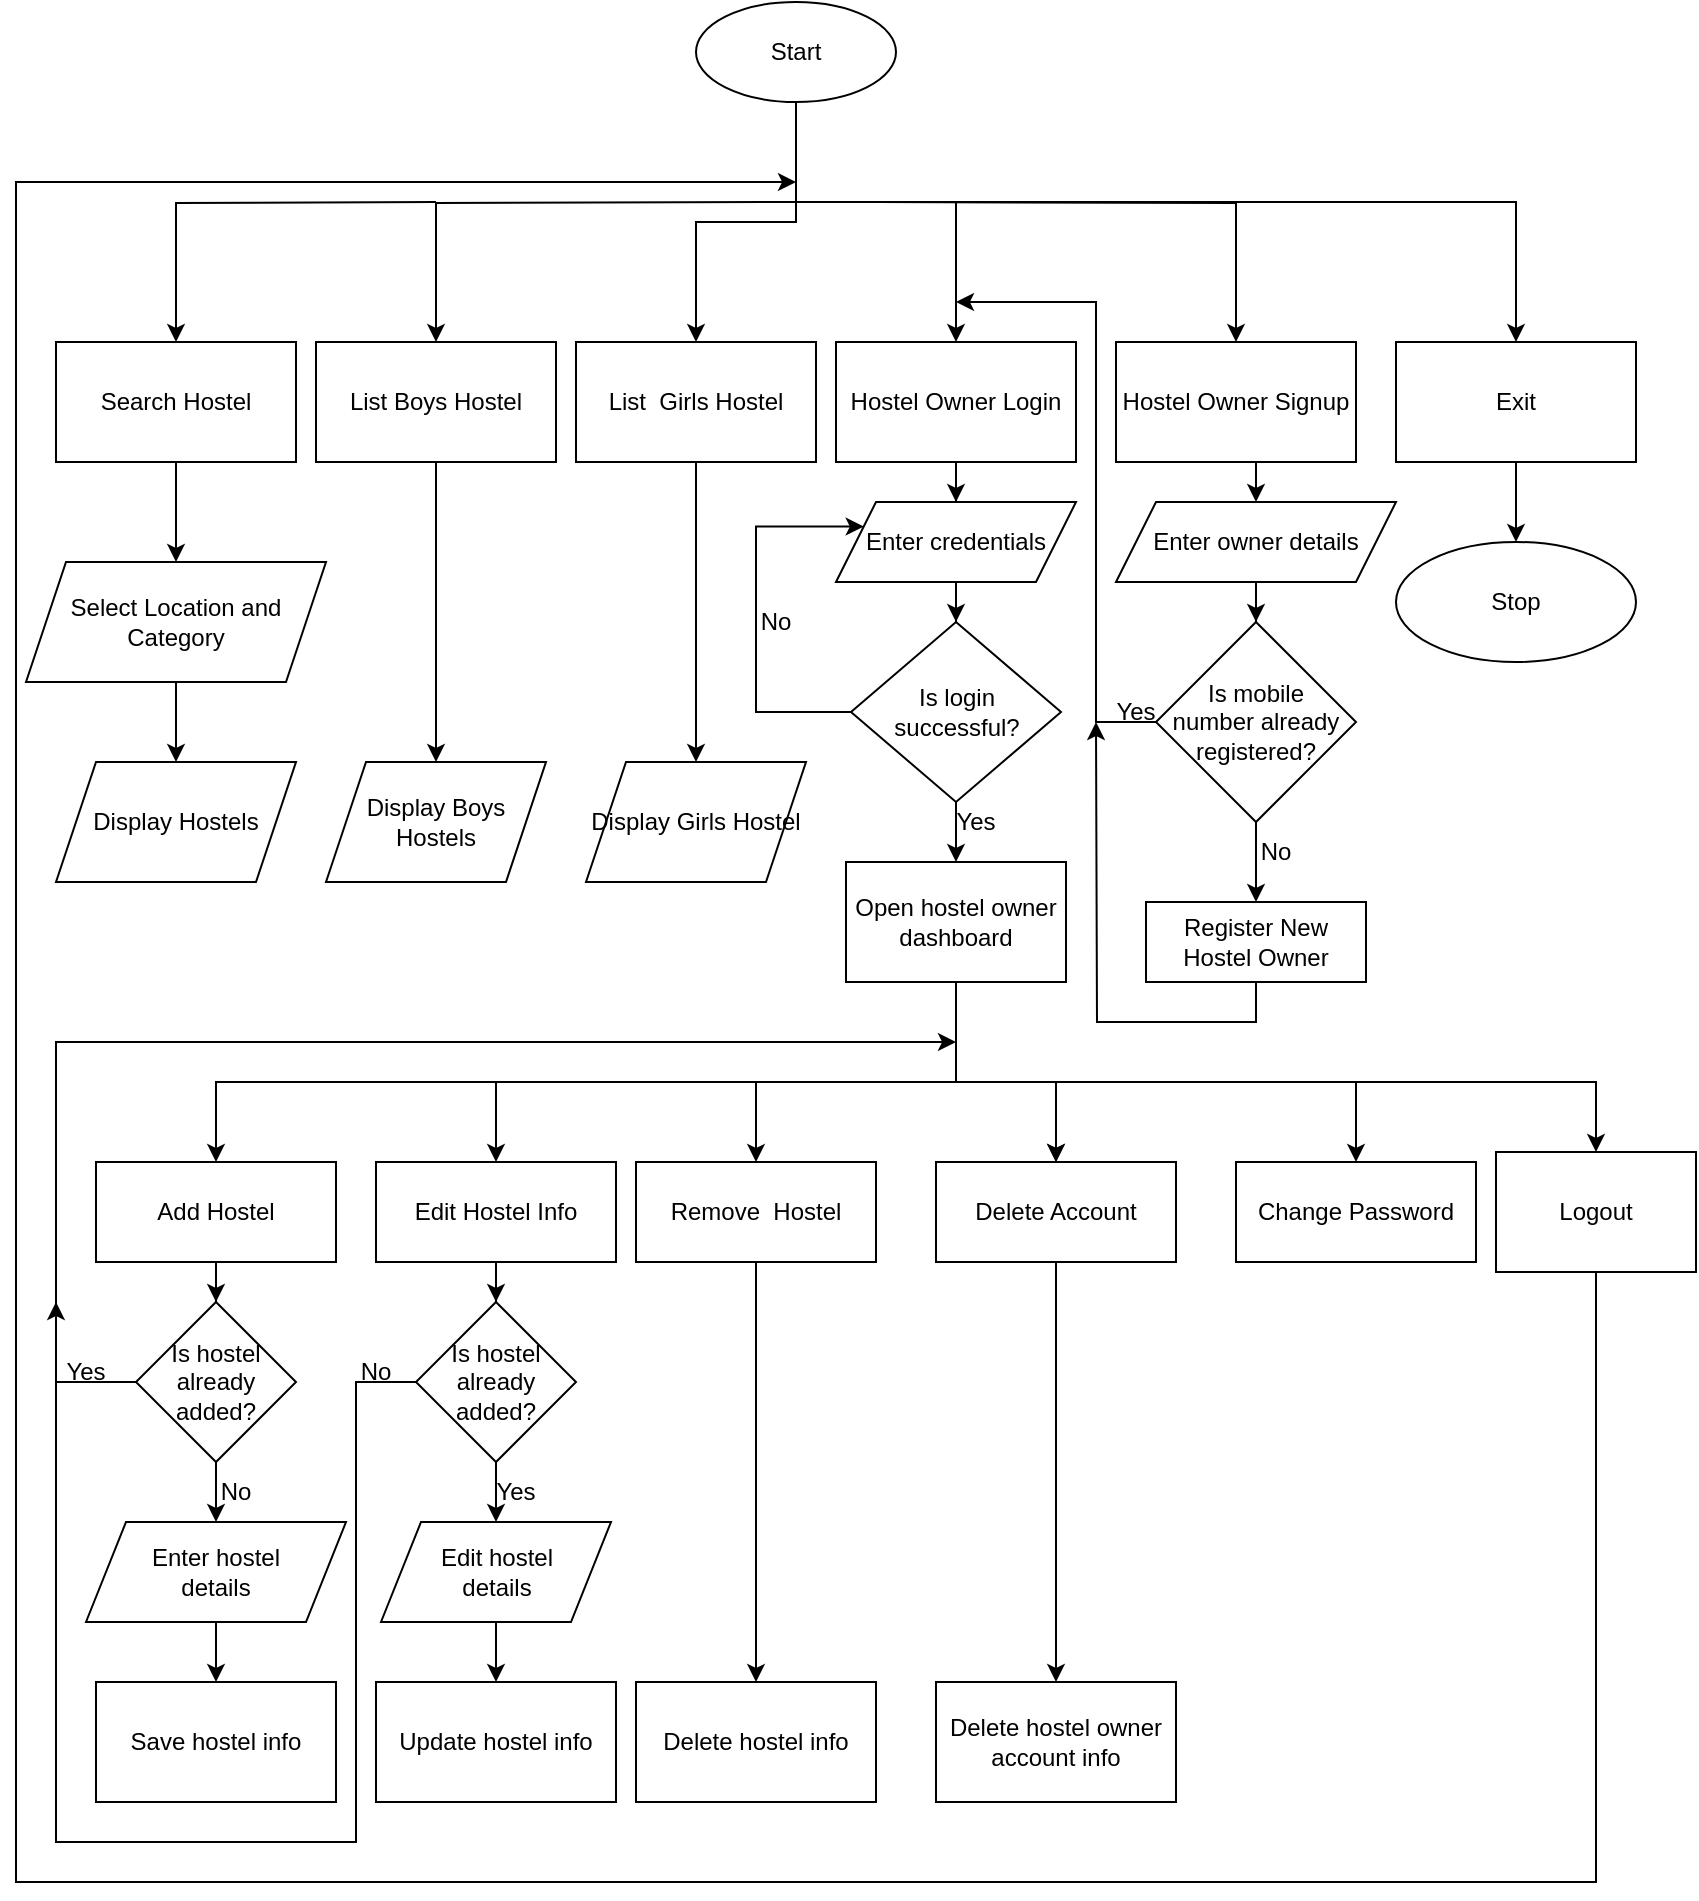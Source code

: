 <mxfile version="20.5.3" type="github">
  <diagram id="NmIjNJTSzSjQMbdbm22o" name="Page-1">
    <mxGraphModel dx="1375" dy="978" grid="1" gridSize="10" guides="1" tooltips="1" connect="1" arrows="1" fold="1" page="1" pageScale="1" pageWidth="850" pageHeight="1100" math="0" shadow="0">
      <root>
        <mxCell id="0" />
        <mxCell id="1" parent="0" />
        <mxCell id="_42NS034-aHSqMPIQZuR-17" value="" style="edgeStyle=orthogonalEdgeStyle;rounded=0;orthogonalLoop=1;jettySize=auto;html=1;" parent="1" target="_42NS034-aHSqMPIQZuR-16" edge="1">
          <mxGeometry relative="1" as="geometry">
            <mxPoint x="220" y="280" as="sourcePoint" />
          </mxGeometry>
        </mxCell>
        <mxCell id="_42NS034-aHSqMPIQZuR-19" value="" style="edgeStyle=orthogonalEdgeStyle;rounded=0;orthogonalLoop=1;jettySize=auto;html=1;" parent="1" target="_42NS034-aHSqMPIQZuR-18" edge="1">
          <mxGeometry relative="1" as="geometry">
            <mxPoint x="400" y="280" as="sourcePoint" />
          </mxGeometry>
        </mxCell>
        <mxCell id="_42NS034-aHSqMPIQZuR-22" value="" style="edgeStyle=orthogonalEdgeStyle;rounded=0;orthogonalLoop=1;jettySize=auto;html=1;" parent="1" source="_42NS034-aHSqMPIQZuR-15" target="_42NS034-aHSqMPIQZuR-21" edge="1">
          <mxGeometry relative="1" as="geometry" />
        </mxCell>
        <mxCell id="_42NS034-aHSqMPIQZuR-24" value="" style="edgeStyle=orthogonalEdgeStyle;rounded=0;orthogonalLoop=1;jettySize=auto;html=1;" parent="1" source="_42NS034-aHSqMPIQZuR-15" target="_42NS034-aHSqMPIQZuR-23" edge="1">
          <mxGeometry relative="1" as="geometry">
            <Array as="points">
              <mxPoint x="400" y="280" />
              <mxPoint x="480" y="280" />
            </Array>
          </mxGeometry>
        </mxCell>
        <mxCell id="_42NS034-aHSqMPIQZuR-26" value="" style="edgeStyle=orthogonalEdgeStyle;rounded=0;orthogonalLoop=1;jettySize=auto;html=1;" parent="1" target="_42NS034-aHSqMPIQZuR-25" edge="1">
          <mxGeometry relative="1" as="geometry">
            <mxPoint x="440" y="280" as="sourcePoint" />
          </mxGeometry>
        </mxCell>
        <mxCell id="_42NS034-aHSqMPIQZuR-28" value="" style="edgeStyle=orthogonalEdgeStyle;rounded=0;orthogonalLoop=1;jettySize=auto;html=1;" parent="1" source="_42NS034-aHSqMPIQZuR-15" target="_42NS034-aHSqMPIQZuR-27" edge="1">
          <mxGeometry relative="1" as="geometry">
            <Array as="points">
              <mxPoint x="400" y="280" />
              <mxPoint x="760" y="280" />
            </Array>
          </mxGeometry>
        </mxCell>
        <mxCell id="_42NS034-aHSqMPIQZuR-15" value="Start" style="ellipse;whiteSpace=wrap;html=1;" parent="1" vertex="1">
          <mxGeometry x="350" y="180" width="100" height="50" as="geometry" />
        </mxCell>
        <mxCell id="_42NS034-aHSqMPIQZuR-32" value="" style="edgeStyle=orthogonalEdgeStyle;rounded=0;orthogonalLoop=1;jettySize=auto;html=1;" parent="1" source="_42NS034-aHSqMPIQZuR-16" target="_42NS034-aHSqMPIQZuR-31" edge="1">
          <mxGeometry relative="1" as="geometry" />
        </mxCell>
        <mxCell id="_42NS034-aHSqMPIQZuR-16" value="Search Hostel" style="whiteSpace=wrap;html=1;" parent="1" vertex="1">
          <mxGeometry x="30" y="350" width="120" height="60" as="geometry" />
        </mxCell>
        <mxCell id="_42NS034-aHSqMPIQZuR-36" value="" style="edgeStyle=orthogonalEdgeStyle;rounded=0;orthogonalLoop=1;jettySize=auto;html=1;" parent="1" source="_42NS034-aHSqMPIQZuR-18" target="_42NS034-aHSqMPIQZuR-35" edge="1">
          <mxGeometry relative="1" as="geometry" />
        </mxCell>
        <mxCell id="_42NS034-aHSqMPIQZuR-18" value="List Boys Hostel" style="whiteSpace=wrap;html=1;" parent="1" vertex="1">
          <mxGeometry x="160" y="350" width="120" height="60" as="geometry" />
        </mxCell>
        <mxCell id="_42NS034-aHSqMPIQZuR-38" value="" style="edgeStyle=orthogonalEdgeStyle;rounded=0;orthogonalLoop=1;jettySize=auto;html=1;" parent="1" source="_42NS034-aHSqMPIQZuR-21" target="_42NS034-aHSqMPIQZuR-37" edge="1">
          <mxGeometry relative="1" as="geometry" />
        </mxCell>
        <mxCell id="_42NS034-aHSqMPIQZuR-21" value="List&amp;nbsp; Girls Hostel" style="whiteSpace=wrap;html=1;" parent="1" vertex="1">
          <mxGeometry x="290" y="350" width="120" height="60" as="geometry" />
        </mxCell>
        <mxCell id="_42NS034-aHSqMPIQZuR-44" value="" style="edgeStyle=orthogonalEdgeStyle;rounded=0;orthogonalLoop=1;jettySize=auto;html=1;" parent="1" source="_42NS034-aHSqMPIQZuR-23" target="_42NS034-aHSqMPIQZuR-43" edge="1">
          <mxGeometry relative="1" as="geometry" />
        </mxCell>
        <mxCell id="_42NS034-aHSqMPIQZuR-23" value="Hostel Owner Login" style="whiteSpace=wrap;html=1;" parent="1" vertex="1">
          <mxGeometry x="420" y="350" width="120" height="60" as="geometry" />
        </mxCell>
        <mxCell id="_42NS034-aHSqMPIQZuR-59" style="edgeStyle=orthogonalEdgeStyle;rounded=0;orthogonalLoop=1;jettySize=auto;html=1;exitX=0.5;exitY=1;exitDx=0;exitDy=0;entryX=0.5;entryY=0;entryDx=0;entryDy=0;" parent="1" source="_42NS034-aHSqMPIQZuR-25" target="_42NS034-aHSqMPIQZuR-51" edge="1">
          <mxGeometry relative="1" as="geometry" />
        </mxCell>
        <mxCell id="_42NS034-aHSqMPIQZuR-25" value="Hostel Owner Signup" style="whiteSpace=wrap;html=1;" parent="1" vertex="1">
          <mxGeometry x="560" y="350" width="120" height="60" as="geometry" />
        </mxCell>
        <mxCell id="xaYI_hU5satiTc6KXIvy-39" value="" style="edgeStyle=orthogonalEdgeStyle;rounded=0;orthogonalLoop=1;jettySize=auto;html=1;" edge="1" parent="1" source="_42NS034-aHSqMPIQZuR-27" target="xaYI_hU5satiTc6KXIvy-38">
          <mxGeometry relative="1" as="geometry" />
        </mxCell>
        <mxCell id="_42NS034-aHSqMPIQZuR-27" value="Exit" style="whiteSpace=wrap;html=1;" parent="1" vertex="1">
          <mxGeometry x="700" y="350" width="120" height="60" as="geometry" />
        </mxCell>
        <mxCell id="_42NS034-aHSqMPIQZuR-34" value="" style="edgeStyle=orthogonalEdgeStyle;rounded=0;orthogonalLoop=1;jettySize=auto;html=1;" parent="1" source="_42NS034-aHSqMPIQZuR-31" target="_42NS034-aHSqMPIQZuR-33" edge="1">
          <mxGeometry relative="1" as="geometry" />
        </mxCell>
        <mxCell id="_42NS034-aHSqMPIQZuR-31" value="Select Location and Category" style="shape=parallelogram;perimeter=parallelogramPerimeter;whiteSpace=wrap;html=1;fixedSize=1;" parent="1" vertex="1">
          <mxGeometry x="15" y="460" width="150" height="60" as="geometry" />
        </mxCell>
        <mxCell id="_42NS034-aHSqMPIQZuR-33" value="Display Hostels" style="shape=parallelogram;perimeter=parallelogramPerimeter;whiteSpace=wrap;html=1;fixedSize=1;" parent="1" vertex="1">
          <mxGeometry x="30" y="560" width="120" height="60" as="geometry" />
        </mxCell>
        <mxCell id="_42NS034-aHSqMPIQZuR-35" value="Display Boys Hostels" style="shape=parallelogram;perimeter=parallelogramPerimeter;whiteSpace=wrap;html=1;fixedSize=1;" parent="1" vertex="1">
          <mxGeometry x="165" y="560" width="110" height="60" as="geometry" />
        </mxCell>
        <mxCell id="_42NS034-aHSqMPIQZuR-37" value="Display Girls Hostel" style="shape=parallelogram;perimeter=parallelogramPerimeter;whiteSpace=wrap;html=1;fixedSize=1;" parent="1" vertex="1">
          <mxGeometry x="295" y="560" width="110" height="60" as="geometry" />
        </mxCell>
        <mxCell id="_42NS034-aHSqMPIQZuR-46" value="" style="edgeStyle=orthogonalEdgeStyle;rounded=0;orthogonalLoop=1;jettySize=auto;html=1;" parent="1" source="_42NS034-aHSqMPIQZuR-41" target="_42NS034-aHSqMPIQZuR-45" edge="1">
          <mxGeometry relative="1" as="geometry" />
        </mxCell>
        <mxCell id="_42NS034-aHSqMPIQZuR-48" style="edgeStyle=orthogonalEdgeStyle;rounded=0;orthogonalLoop=1;jettySize=auto;html=1;entryX=0;entryY=0.25;entryDx=0;entryDy=0;" parent="1" source="_42NS034-aHSqMPIQZuR-41" target="_42NS034-aHSqMPIQZuR-43" edge="1">
          <mxGeometry relative="1" as="geometry">
            <mxPoint x="390.0" y="440" as="targetPoint" />
            <Array as="points">
              <mxPoint x="380" y="535" />
              <mxPoint x="380" y="442" />
            </Array>
          </mxGeometry>
        </mxCell>
        <mxCell id="_42NS034-aHSqMPIQZuR-41" value="Is login successful?" style="rhombus;whiteSpace=wrap;html=1;" parent="1" vertex="1">
          <mxGeometry x="427.5" y="490" width="105" height="90" as="geometry" />
        </mxCell>
        <mxCell id="_42NS034-aHSqMPIQZuR-47" value="" style="edgeStyle=orthogonalEdgeStyle;rounded=0;orthogonalLoop=1;jettySize=auto;html=1;" parent="1" source="_42NS034-aHSqMPIQZuR-43" target="_42NS034-aHSqMPIQZuR-41" edge="1">
          <mxGeometry relative="1" as="geometry" />
        </mxCell>
        <mxCell id="_42NS034-aHSqMPIQZuR-43" value="Enter credentials" style="shape=parallelogram;perimeter=parallelogramPerimeter;whiteSpace=wrap;html=1;fixedSize=1;" parent="1" vertex="1">
          <mxGeometry x="420" y="430" width="120" height="40" as="geometry" />
        </mxCell>
        <mxCell id="_42NS034-aHSqMPIQZuR-69" value="" style="edgeStyle=orthogonalEdgeStyle;rounded=0;orthogonalLoop=1;jettySize=auto;html=1;entryX=0.5;entryY=0;entryDx=0;entryDy=0;" parent="1" source="_42NS034-aHSqMPIQZuR-45" target="_42NS034-aHSqMPIQZuR-74" edge="1">
          <mxGeometry relative="1" as="geometry">
            <mxPoint x="230" y="750" as="targetPoint" />
            <Array as="points">
              <mxPoint x="480" y="720" />
              <mxPoint x="110" y="720" />
            </Array>
          </mxGeometry>
        </mxCell>
        <mxCell id="_42NS034-aHSqMPIQZuR-72" value="" style="edgeStyle=orthogonalEdgeStyle;rounded=0;orthogonalLoop=1;jettySize=auto;html=1;" parent="1" source="_42NS034-aHSqMPIQZuR-45" target="_42NS034-aHSqMPIQZuR-71" edge="1">
          <mxGeometry relative="1" as="geometry">
            <Array as="points">
              <mxPoint x="480" y="720" />
              <mxPoint x="380" y="720" />
            </Array>
          </mxGeometry>
        </mxCell>
        <mxCell id="_42NS034-aHSqMPIQZuR-76" style="edgeStyle=orthogonalEdgeStyle;rounded=0;orthogonalLoop=1;jettySize=auto;html=1;entryX=0.5;entryY=0;entryDx=0;entryDy=0;" parent="1" source="_42NS034-aHSqMPIQZuR-45" target="_42NS034-aHSqMPIQZuR-75" edge="1">
          <mxGeometry relative="1" as="geometry">
            <Array as="points">
              <mxPoint x="480" y="720" />
              <mxPoint x="530" y="720" />
            </Array>
          </mxGeometry>
        </mxCell>
        <mxCell id="_42NS034-aHSqMPIQZuR-80" value="" style="edgeStyle=orthogonalEdgeStyle;rounded=0;orthogonalLoop=1;jettySize=auto;html=1;" parent="1" source="_42NS034-aHSqMPIQZuR-45" target="_42NS034-aHSqMPIQZuR-79" edge="1">
          <mxGeometry relative="1" as="geometry">
            <Array as="points">
              <mxPoint x="480" y="720" />
              <mxPoint x="680" y="720" />
            </Array>
          </mxGeometry>
        </mxCell>
        <mxCell id="xaYI_hU5satiTc6KXIvy-7" value="" style="edgeStyle=orthogonalEdgeStyle;rounded=0;orthogonalLoop=1;jettySize=auto;html=1;" edge="1" parent="1" source="_42NS034-aHSqMPIQZuR-45" target="xaYI_hU5satiTc6KXIvy-6">
          <mxGeometry relative="1" as="geometry">
            <Array as="points">
              <mxPoint x="480" y="720" />
              <mxPoint x="250" y="720" />
            </Array>
          </mxGeometry>
        </mxCell>
        <mxCell id="xaYI_hU5satiTc6KXIvy-34" value="" style="edgeStyle=orthogonalEdgeStyle;rounded=0;orthogonalLoop=1;jettySize=auto;html=1;" edge="1" parent="1" source="_42NS034-aHSqMPIQZuR-45" target="_42NS034-aHSqMPIQZuR-75">
          <mxGeometry relative="1" as="geometry">
            <Array as="points">
              <mxPoint x="480" y="720" />
              <mxPoint x="530" y="720" />
            </Array>
          </mxGeometry>
        </mxCell>
        <mxCell id="xaYI_hU5satiTc6KXIvy-36" value="" style="edgeStyle=orthogonalEdgeStyle;rounded=0;orthogonalLoop=1;jettySize=auto;html=1;" edge="1" parent="1" source="_42NS034-aHSqMPIQZuR-45" target="xaYI_hU5satiTc6KXIvy-35">
          <mxGeometry relative="1" as="geometry">
            <Array as="points">
              <mxPoint x="480" y="720" />
              <mxPoint x="800" y="720" />
            </Array>
          </mxGeometry>
        </mxCell>
        <mxCell id="_42NS034-aHSqMPIQZuR-45" value="Open hostel owner dashboard" style="whiteSpace=wrap;html=1;" parent="1" vertex="1">
          <mxGeometry x="425" y="610" width="110" height="60" as="geometry" />
        </mxCell>
        <mxCell id="_42NS034-aHSqMPIQZuR-49" value="Yes" style="text;html=1;strokeColor=none;fillColor=none;align=center;verticalAlign=middle;whiteSpace=wrap;rounded=0;" parent="1" vertex="1">
          <mxGeometry x="460" y="575" width="60" height="30" as="geometry" />
        </mxCell>
        <mxCell id="_42NS034-aHSqMPIQZuR-50" value="No" style="text;html=1;strokeColor=none;fillColor=none;align=center;verticalAlign=middle;whiteSpace=wrap;rounded=0;" parent="1" vertex="1">
          <mxGeometry x="360" y="475" width="60" height="30" as="geometry" />
        </mxCell>
        <mxCell id="_42NS034-aHSqMPIQZuR-54" value="" style="edgeStyle=orthogonalEdgeStyle;rounded=0;orthogonalLoop=1;jettySize=auto;html=1;" parent="1" source="_42NS034-aHSqMPIQZuR-51" target="_42NS034-aHSqMPIQZuR-53" edge="1">
          <mxGeometry relative="1" as="geometry" />
        </mxCell>
        <mxCell id="_42NS034-aHSqMPIQZuR-51" value="Enter owner details" style="shape=parallelogram;perimeter=parallelogramPerimeter;whiteSpace=wrap;html=1;fixedSize=1;" parent="1" vertex="1">
          <mxGeometry x="560" y="430" width="140" height="40" as="geometry" />
        </mxCell>
        <mxCell id="_42NS034-aHSqMPIQZuR-60" style="edgeStyle=orthogonalEdgeStyle;rounded=0;orthogonalLoop=1;jettySize=auto;html=1;" parent="1" source="_42NS034-aHSqMPIQZuR-53" edge="1">
          <mxGeometry relative="1" as="geometry">
            <mxPoint x="480" y="330" as="targetPoint" />
            <Array as="points">
              <mxPoint x="550" y="540" />
              <mxPoint x="550" y="330" />
            </Array>
          </mxGeometry>
        </mxCell>
        <mxCell id="_42NS034-aHSqMPIQZuR-62" style="edgeStyle=orthogonalEdgeStyle;rounded=0;orthogonalLoop=1;jettySize=auto;html=1;exitX=0.5;exitY=1;exitDx=0;exitDy=0;" parent="1" source="_42NS034-aHSqMPIQZuR-53" edge="1">
          <mxGeometry relative="1" as="geometry">
            <mxPoint x="630" y="630" as="targetPoint" />
          </mxGeometry>
        </mxCell>
        <mxCell id="_42NS034-aHSqMPIQZuR-53" value="Is mobile&lt;br&gt;number already registered?" style="rhombus;whiteSpace=wrap;html=1;" parent="1" vertex="1">
          <mxGeometry x="580" y="490" width="100" height="100" as="geometry" />
        </mxCell>
        <mxCell id="_42NS034-aHSqMPIQZuR-61" value="Yes" style="text;html=1;strokeColor=none;fillColor=none;align=center;verticalAlign=middle;whiteSpace=wrap;rounded=0;" parent="1" vertex="1">
          <mxGeometry x="540" y="520" width="60" height="30" as="geometry" />
        </mxCell>
        <mxCell id="_42NS034-aHSqMPIQZuR-63" value="No" style="text;html=1;strokeColor=none;fillColor=none;align=center;verticalAlign=middle;whiteSpace=wrap;rounded=0;" parent="1" vertex="1">
          <mxGeometry x="610" y="590" width="60" height="30" as="geometry" />
        </mxCell>
        <mxCell id="_42NS034-aHSqMPIQZuR-66" style="edgeStyle=orthogonalEdgeStyle;rounded=0;orthogonalLoop=1;jettySize=auto;html=1;exitX=0.5;exitY=1;exitDx=0;exitDy=0;" parent="1" source="_42NS034-aHSqMPIQZuR-64" edge="1">
          <mxGeometry relative="1" as="geometry">
            <mxPoint x="550" y="540" as="targetPoint" />
          </mxGeometry>
        </mxCell>
        <mxCell id="_42NS034-aHSqMPIQZuR-64" value="Register New Hostel Owner" style="whiteSpace=wrap;html=1;" parent="1" vertex="1">
          <mxGeometry x="575" y="630" width="110" height="40" as="geometry" />
        </mxCell>
        <mxCell id="xaYI_hU5satiTc6KXIvy-29" value="" style="edgeStyle=orthogonalEdgeStyle;rounded=0;orthogonalLoop=1;jettySize=auto;html=1;" edge="1" parent="1" source="_42NS034-aHSqMPIQZuR-71" target="xaYI_hU5satiTc6KXIvy-28">
          <mxGeometry relative="1" as="geometry" />
        </mxCell>
        <mxCell id="_42NS034-aHSqMPIQZuR-71" value="Remove&amp;nbsp; Hostel" style="whiteSpace=wrap;html=1;" parent="1" vertex="1">
          <mxGeometry x="320" y="760" width="120" height="50" as="geometry" />
        </mxCell>
        <mxCell id="xaYI_hU5satiTc6KXIvy-10" value="" style="edgeStyle=orthogonalEdgeStyle;rounded=0;orthogonalLoop=1;jettySize=auto;html=1;" edge="1" parent="1" source="_42NS034-aHSqMPIQZuR-74" target="xaYI_hU5satiTc6KXIvy-9">
          <mxGeometry relative="1" as="geometry" />
        </mxCell>
        <mxCell id="_42NS034-aHSqMPIQZuR-74" value="Add Hostel" style="whiteSpace=wrap;html=1;" parent="1" vertex="1">
          <mxGeometry x="50" y="760" width="120" height="50" as="geometry" />
        </mxCell>
        <mxCell id="xaYI_hU5satiTc6KXIvy-31" value="" style="edgeStyle=orthogonalEdgeStyle;rounded=0;orthogonalLoop=1;jettySize=auto;html=1;" edge="1" parent="1" source="_42NS034-aHSqMPIQZuR-75" target="xaYI_hU5satiTc6KXIvy-30">
          <mxGeometry relative="1" as="geometry" />
        </mxCell>
        <mxCell id="_42NS034-aHSqMPIQZuR-75" value="Delete Account" style="whiteSpace=wrap;html=1;" parent="1" vertex="1">
          <mxGeometry x="470" y="760" width="120" height="50" as="geometry" />
        </mxCell>
        <mxCell id="_42NS034-aHSqMPIQZuR-79" value="Change Password" style="whiteSpace=wrap;html=1;" parent="1" vertex="1">
          <mxGeometry x="620" y="760" width="120" height="50" as="geometry" />
        </mxCell>
        <mxCell id="xaYI_hU5satiTc6KXIvy-4" value="" style="edgeStyle=orthogonalEdgeStyle;rounded=0;orthogonalLoop=1;jettySize=auto;html=1;" edge="1" parent="1" source="_42NS034-aHSqMPIQZuR-81" target="xaYI_hU5satiTc6KXIvy-3">
          <mxGeometry relative="1" as="geometry" />
        </mxCell>
        <mxCell id="_42NS034-aHSqMPIQZuR-81" value="Enter hostel &lt;br&gt;details" style="shape=parallelogram;perimeter=parallelogramPerimeter;whiteSpace=wrap;html=1;fixedSize=1;" parent="1" vertex="1">
          <mxGeometry x="45" y="940" width="130" height="50" as="geometry" />
        </mxCell>
        <mxCell id="xaYI_hU5satiTc6KXIvy-3" value="Save hostel info" style="whiteSpace=wrap;html=1;" vertex="1" parent="1">
          <mxGeometry x="50" y="1020" width="120" height="60" as="geometry" />
        </mxCell>
        <mxCell id="xaYI_hU5satiTc6KXIvy-16" value="" style="edgeStyle=orthogonalEdgeStyle;rounded=0;orthogonalLoop=1;jettySize=auto;html=1;" edge="1" parent="1" source="xaYI_hU5satiTc6KXIvy-6" target="xaYI_hU5satiTc6KXIvy-15">
          <mxGeometry relative="1" as="geometry" />
        </mxCell>
        <mxCell id="xaYI_hU5satiTc6KXIvy-6" value="Edit Hostel Info" style="whiteSpace=wrap;html=1;" vertex="1" parent="1">
          <mxGeometry x="190" y="760" width="120" height="50" as="geometry" />
        </mxCell>
        <mxCell id="xaYI_hU5satiTc6KXIvy-11" style="edgeStyle=orthogonalEdgeStyle;rounded=0;orthogonalLoop=1;jettySize=auto;html=1;entryX=0.5;entryY=0;entryDx=0;entryDy=0;" edge="1" parent="1" source="xaYI_hU5satiTc6KXIvy-9" target="_42NS034-aHSqMPIQZuR-81">
          <mxGeometry relative="1" as="geometry" />
        </mxCell>
        <mxCell id="xaYI_hU5satiTc6KXIvy-13" style="edgeStyle=orthogonalEdgeStyle;rounded=0;orthogonalLoop=1;jettySize=auto;html=1;" edge="1" parent="1" source="xaYI_hU5satiTc6KXIvy-9">
          <mxGeometry relative="1" as="geometry">
            <mxPoint x="480" y="700" as="targetPoint" />
            <Array as="points">
              <mxPoint x="30" y="870" />
              <mxPoint x="30" y="700" />
            </Array>
          </mxGeometry>
        </mxCell>
        <mxCell id="xaYI_hU5satiTc6KXIvy-9" value="Is hostel already added?" style="rhombus;whiteSpace=wrap;html=1;" vertex="1" parent="1">
          <mxGeometry x="70" y="830" width="80" height="80" as="geometry" />
        </mxCell>
        <mxCell id="xaYI_hU5satiTc6KXIvy-12" value="No" style="text;html=1;strokeColor=none;fillColor=none;align=center;verticalAlign=middle;whiteSpace=wrap;rounded=0;" vertex="1" parent="1">
          <mxGeometry x="90" y="910" width="60" height="30" as="geometry" />
        </mxCell>
        <mxCell id="xaYI_hU5satiTc6KXIvy-14" value="Yes" style="text;html=1;strokeColor=none;fillColor=none;align=center;verticalAlign=middle;whiteSpace=wrap;rounded=0;" vertex="1" parent="1">
          <mxGeometry x="15" y="850" width="60" height="30" as="geometry" />
        </mxCell>
        <mxCell id="xaYI_hU5satiTc6KXIvy-21" style="edgeStyle=orthogonalEdgeStyle;rounded=0;orthogonalLoop=1;jettySize=auto;html=1;entryX=0.5;entryY=0;entryDx=0;entryDy=0;" edge="1" parent="1" source="xaYI_hU5satiTc6KXIvy-15" target="xaYI_hU5satiTc6KXIvy-19">
          <mxGeometry relative="1" as="geometry">
            <mxPoint x="250" y="970" as="targetPoint" />
          </mxGeometry>
        </mxCell>
        <mxCell id="xaYI_hU5satiTc6KXIvy-23" style="edgeStyle=orthogonalEdgeStyle;rounded=0;orthogonalLoop=1;jettySize=auto;html=1;exitX=0;exitY=0.5;exitDx=0;exitDy=0;" edge="1" parent="1" source="xaYI_hU5satiTc6KXIvy-15">
          <mxGeometry relative="1" as="geometry">
            <mxPoint x="30" y="830" as="targetPoint" />
            <Array as="points">
              <mxPoint x="180" y="870" />
              <mxPoint x="180" y="1100" />
              <mxPoint x="30" y="1100" />
            </Array>
          </mxGeometry>
        </mxCell>
        <mxCell id="xaYI_hU5satiTc6KXIvy-15" value="Is hostel already added?" style="rhombus;whiteSpace=wrap;html=1;" vertex="1" parent="1">
          <mxGeometry x="210" y="830" width="80" height="80" as="geometry" />
        </mxCell>
        <mxCell id="xaYI_hU5satiTc6KXIvy-27" value="" style="edgeStyle=orthogonalEdgeStyle;rounded=0;orthogonalLoop=1;jettySize=auto;html=1;" edge="1" parent="1" source="xaYI_hU5satiTc6KXIvy-19" target="xaYI_hU5satiTc6KXIvy-26">
          <mxGeometry relative="1" as="geometry" />
        </mxCell>
        <mxCell id="xaYI_hU5satiTc6KXIvy-19" value="Edit hostel &lt;br&gt;details" style="shape=parallelogram;perimeter=parallelogramPerimeter;whiteSpace=wrap;html=1;fixedSize=1;" vertex="1" parent="1">
          <mxGeometry x="192.5" y="940" width="115" height="50" as="geometry" />
        </mxCell>
        <mxCell id="xaYI_hU5satiTc6KXIvy-22" value="Yes" style="text;html=1;strokeColor=none;fillColor=none;align=center;verticalAlign=middle;whiteSpace=wrap;rounded=0;" vertex="1" parent="1">
          <mxGeometry x="230" y="910" width="60" height="30" as="geometry" />
        </mxCell>
        <mxCell id="xaYI_hU5satiTc6KXIvy-25" value="No" style="text;html=1;strokeColor=none;fillColor=none;align=center;verticalAlign=middle;whiteSpace=wrap;rounded=0;" vertex="1" parent="1">
          <mxGeometry x="160" y="850" width="60" height="30" as="geometry" />
        </mxCell>
        <mxCell id="xaYI_hU5satiTc6KXIvy-26" value="Update hostel info" style="whiteSpace=wrap;html=1;" vertex="1" parent="1">
          <mxGeometry x="190" y="1020" width="120" height="60" as="geometry" />
        </mxCell>
        <mxCell id="xaYI_hU5satiTc6KXIvy-28" value="Delete hostel info" style="whiteSpace=wrap;html=1;" vertex="1" parent="1">
          <mxGeometry x="320" y="1020" width="120" height="60" as="geometry" />
        </mxCell>
        <mxCell id="xaYI_hU5satiTc6KXIvy-30" value="Delete hostel owner account info" style="whiteSpace=wrap;html=1;" vertex="1" parent="1">
          <mxGeometry x="470" y="1020" width="120" height="60" as="geometry" />
        </mxCell>
        <mxCell id="xaYI_hU5satiTc6KXIvy-37" style="edgeStyle=orthogonalEdgeStyle;rounded=0;orthogonalLoop=1;jettySize=auto;html=1;exitX=0.5;exitY=1;exitDx=0;exitDy=0;" edge="1" parent="1" source="xaYI_hU5satiTc6KXIvy-35">
          <mxGeometry relative="1" as="geometry">
            <mxPoint x="400" y="270" as="targetPoint" />
            <Array as="points">
              <mxPoint x="800" y="1120" />
              <mxPoint x="10" y="1120" />
              <mxPoint x="10" y="270" />
            </Array>
          </mxGeometry>
        </mxCell>
        <mxCell id="xaYI_hU5satiTc6KXIvy-35" value="Logout" style="whiteSpace=wrap;html=1;" vertex="1" parent="1">
          <mxGeometry x="750" y="755" width="100" height="60" as="geometry" />
        </mxCell>
        <mxCell id="xaYI_hU5satiTc6KXIvy-38" value="Stop" style="ellipse;whiteSpace=wrap;html=1;" vertex="1" parent="1">
          <mxGeometry x="700" y="450" width="120" height="60" as="geometry" />
        </mxCell>
      </root>
    </mxGraphModel>
  </diagram>
</mxfile>
